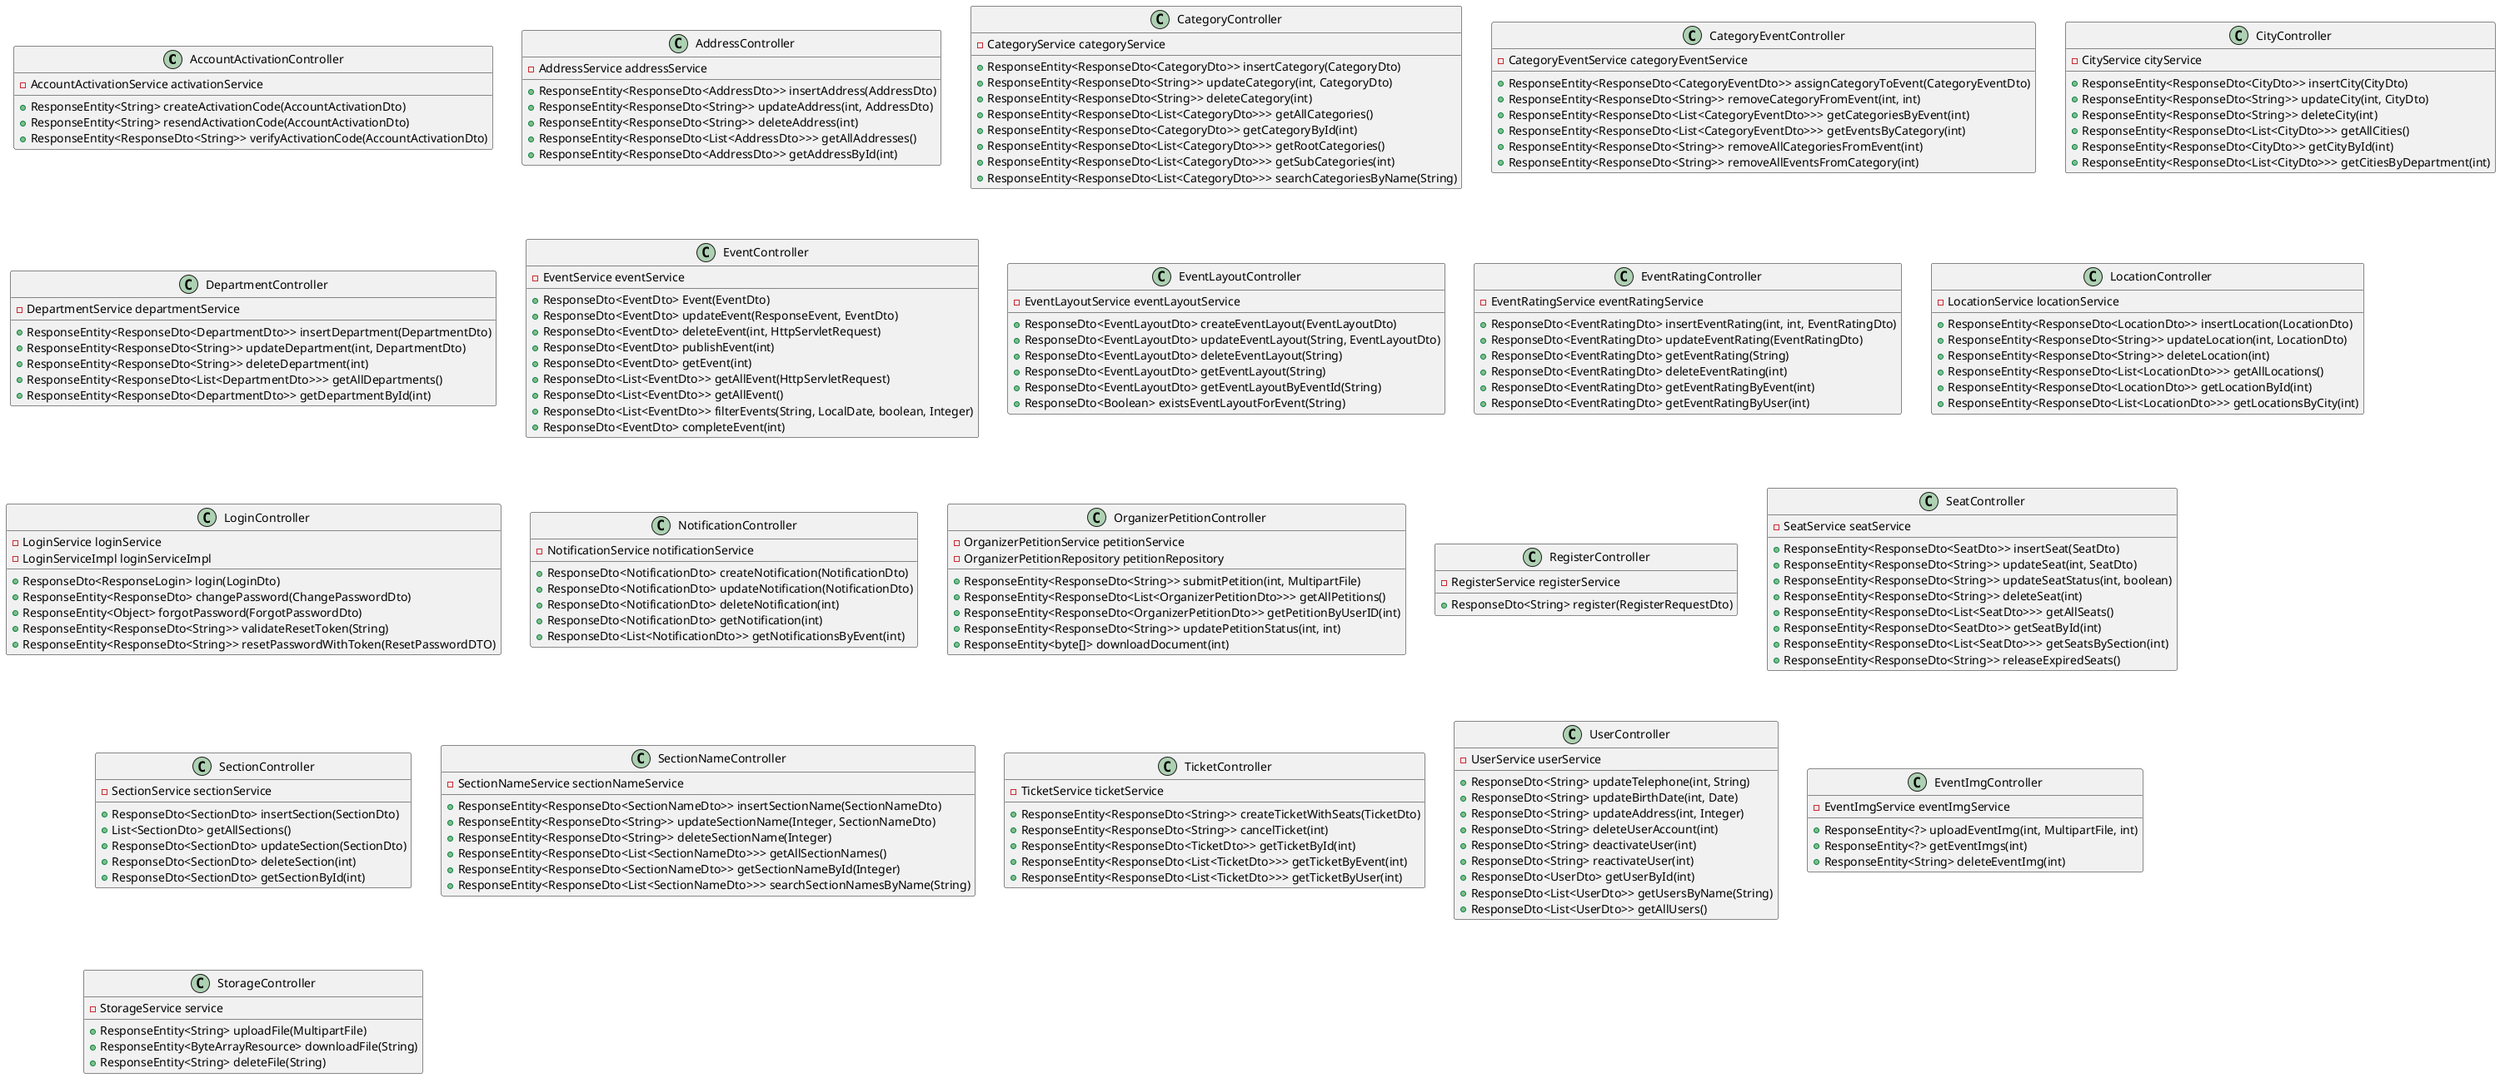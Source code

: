 @startuml Complete Controller Class Diagram

class AccountActivationController {
    - AccountActivationService activationService
    + ResponseEntity<String> createActivationCode(AccountActivationDto)
    + ResponseEntity<String> resendActivationCode(AccountActivationDto)
    + ResponseEntity<ResponseDto<String>> verifyActivationCode(AccountActivationDto)
}

class AddressController {
    - AddressService addressService
    + ResponseEntity<ResponseDto<AddressDto>> insertAddress(AddressDto)
    + ResponseEntity<ResponseDto<String>> updateAddress(int, AddressDto)
    + ResponseEntity<ResponseDto<String>> deleteAddress(int)
    + ResponseEntity<ResponseDto<List<AddressDto>>> getAllAddresses()
    + ResponseEntity<ResponseDto<AddressDto>> getAddressById(int)
}

class CategoryController {
    - CategoryService categoryService
    + ResponseEntity<ResponseDto<CategoryDto>> insertCategory(CategoryDto)
    + ResponseEntity<ResponseDto<String>> updateCategory(int, CategoryDto)
    + ResponseEntity<ResponseDto<String>> deleteCategory(int)
    + ResponseEntity<ResponseDto<List<CategoryDto>>> getAllCategories()
    + ResponseEntity<ResponseDto<CategoryDto>> getCategoryById(int)
    + ResponseEntity<ResponseDto<List<CategoryDto>>> getRootCategories()
    + ResponseEntity<ResponseDto<List<CategoryDto>>> getSubCategories(int)
    + ResponseEntity<ResponseDto<List<CategoryDto>>> searchCategoriesByName(String)
}

class CategoryEventController {
    - CategoryEventService categoryEventService
    + ResponseEntity<ResponseDto<CategoryEventDto>> assignCategoryToEvent(CategoryEventDto)
    + ResponseEntity<ResponseDto<String>> removeCategoryFromEvent(int, int)
    + ResponseEntity<ResponseDto<List<CategoryEventDto>>> getCategoriesByEvent(int)
    + ResponseEntity<ResponseDto<List<CategoryEventDto>>> getEventsByCategory(int)
    + ResponseEntity<ResponseDto<String>> removeAllCategoriesFromEvent(int)
    + ResponseEntity<ResponseDto<String>> removeAllEventsFromCategory(int)
}

class CityController {
    - CityService cityService
    + ResponseEntity<ResponseDto<CityDto>> insertCity(CityDto)
    + ResponseEntity<ResponseDto<String>> updateCity(int, CityDto)
    + ResponseEntity<ResponseDto<String>> deleteCity(int)
    + ResponseEntity<ResponseDto<List<CityDto>>> getAllCities()
    + ResponseEntity<ResponseDto<CityDto>> getCityById(int)
    + ResponseEntity<ResponseDto<List<CityDto>>> getCitiesByDepartment(int)
}

class DepartmentController {
    - DepartmentService departmentService
    + ResponseEntity<ResponseDto<DepartmentDto>> insertDepartment(DepartmentDto)
    + ResponseEntity<ResponseDto<String>> updateDepartment(int, DepartmentDto)
    + ResponseEntity<ResponseDto<String>> deleteDepartment(int)
    + ResponseEntity<ResponseDto<List<DepartmentDto>>> getAllDepartments()
    + ResponseEntity<ResponseDto<DepartmentDto>> getDepartmentById(int)
}

class EventController {
    - EventService eventService
    + ResponseDto<EventDto> Event(EventDto)
    + ResponseDto<EventDto> updateEvent(ResponseEvent, EventDto)
    + ResponseDto<EventDto> deleteEvent(int, HttpServletRequest)
    + ResponseDto<EventDto> publishEvent(int)
    + ResponseDto<EventDto> getEvent(int)
    + ResponseDto<List<EventDto>> getAllEvent(HttpServletRequest)
    + ResponseDto<List<EventDto>> getAllEvent()
    + ResponseDto<List<EventDto>> filterEvents(String, LocalDate, boolean, Integer)
    + ResponseDto<EventDto> completeEvent(int)
}

class EventLayoutController {
    - EventLayoutService eventLayoutService
    + ResponseDto<EventLayoutDto> createEventLayout(EventLayoutDto)
    + ResponseDto<EventLayoutDto> updateEventLayout(String, EventLayoutDto)
    + ResponseDto<EventLayoutDto> deleteEventLayout(String)
    + ResponseDto<EventLayoutDto> getEventLayout(String)
    + ResponseDto<EventLayoutDto> getEventLayoutByEventId(String)
    + ResponseDto<Boolean> existsEventLayoutForEvent(String)
}

class EventRatingController {
    - EventRatingService eventRatingService
    + ResponseDto<EventRatingDto> insertEventRating(int, int, EventRatingDto)
    + ResponseDto<EventRatingDto> updateEventRating(EventRatingDto)
    + ResponseDto<EventRatingDto> getEventRating(String)
    + ResponseDto<EventRatingDto> deleteEventRating(int)
    + ResponseDto<EventRatingDto> getEventRatingByEvent(int)
    + ResponseDto<EventRatingDto> getEventRatingByUser(int)
}

class LocationController {
    - LocationService locationService
    + ResponseEntity<ResponseDto<LocationDto>> insertLocation(LocationDto)
    + ResponseEntity<ResponseDto<String>> updateLocation(int, LocationDto)
    + ResponseEntity<ResponseDto<String>> deleteLocation(int)
    + ResponseEntity<ResponseDto<List<LocationDto>>> getAllLocations()
    + ResponseEntity<ResponseDto<LocationDto>> getLocationById(int)
    + ResponseEntity<ResponseDto<List<LocationDto>>> getLocationsByCity(int)
}

class LoginController {
    - LoginService loginService
    - LoginServiceImpl loginServiceImpl
    + ResponseDto<ResponseLogin> login(LoginDto)
    + ResponseEntity<ResponseDto> changePassword(ChangePasswordDto)
    + ResponseEntity<Object> forgotPassword(ForgotPasswordDto)
    + ResponseEntity<ResponseDto<String>> validateResetToken(String)
    + ResponseEntity<ResponseDto<String>> resetPasswordWithToken(ResetPasswordDTO)
}

class NotificationController {
    - NotificationService notificationService
    + ResponseDto<NotificationDto> createNotification(NotificationDto)
    + ResponseDto<NotificationDto> updateNotification(NotificationDto)
    + ResponseDto<NotificationDto> deleteNotification(int)
    + ResponseDto<NotificationDto> getNotification(int)
    + ResponseDto<List<NotificationDto>> getNotificationsByEvent(int)
}

class OrganizerPetitionController {
    - OrganizerPetitionService petitionService
    - OrganizerPetitionRepository petitionRepository
    + ResponseEntity<ResponseDto<String>> submitPetition(int, MultipartFile)
    + ResponseEntity<ResponseDto<List<OrganizerPetitionDto>>> getAllPetitions()
    + ResponseEntity<ResponseDto<OrganizerPetitionDto>> getPetitionByUserID(int)
    + ResponseEntity<ResponseDto<String>> updatePetitionStatus(int, int)
    + ResponseEntity<byte[]> downloadDocument(int)
}

class RegisterController {
    - RegisterService registerService
    + ResponseDto<String> register(RegisterRequestDto)
}

class SeatController {
    - SeatService seatService
    + ResponseEntity<ResponseDto<SeatDto>> insertSeat(SeatDto)
    + ResponseEntity<ResponseDto<String>> updateSeat(int, SeatDto)
    + ResponseEntity<ResponseDto<String>> updateSeatStatus(int, boolean)
    + ResponseEntity<ResponseDto<String>> deleteSeat(int)
    + ResponseEntity<ResponseDto<List<SeatDto>>> getAllSeats()
    + ResponseEntity<ResponseDto<SeatDto>> getSeatById(int)
    + ResponseEntity<ResponseDto<List<SeatDto>>> getSeatsBySection(int)
    + ResponseEntity<ResponseDto<String>> releaseExpiredSeats()
}

class SectionController {
    - SectionService sectionService
    + ResponseDto<SectionDto> insertSection(SectionDto)
    + List<SectionDto> getAllSections()
    + ResponseDto<SectionDto> updateSection(SectionDto)
    + ResponseDto<SectionDto> deleteSection(int)
    + ResponseDto<SectionDto> getSectionById(int)
}

class SectionNameController {
    - SectionNameService sectionNameService
    + ResponseEntity<ResponseDto<SectionNameDto>> insertSectionName(SectionNameDto)
    + ResponseEntity<ResponseDto<String>> updateSectionName(Integer, SectionNameDto)
    + ResponseEntity<ResponseDto<String>> deleteSectionName(Integer)
    + ResponseEntity<ResponseDto<List<SectionNameDto>>> getAllSectionNames()
    + ResponseEntity<ResponseDto<SectionNameDto>> getSectionNameById(Integer)
    + ResponseEntity<ResponseDto<List<SectionNameDto>>> searchSectionNamesByName(String)
}

class TicketController {
    - TicketService ticketService
    + ResponseEntity<ResponseDto<String>> createTicketWithSeats(TicketDto)
    + ResponseEntity<ResponseDto<String>> cancelTicket(int)
    + ResponseEntity<ResponseDto<TicketDto>> getTicketById(int)
    + ResponseEntity<ResponseDto<List<TicketDto>>> getTicketByEvent(int)
    + ResponseEntity<ResponseDto<List<TicketDto>>> getTicketByUser(int)
}

class UserController {
    - UserService userService
    + ResponseDto<String> updateTelephone(int, String)
    + ResponseDto<String> updateBirthDate(int, Date)
    + ResponseDto<String> updateAddress(int, Integer)
    + ResponseDto<String> deleteUserAccount(int)
    + ResponseDto<String> deactivateUser(int)
    + ResponseDto<String> reactivateUser(int)
    + ResponseDto<UserDto> getUserById(int)
    + ResponseDto<List<UserDto>> getUsersByName(String)
    + ResponseDto<List<UserDto>> getAllUsers()
}

class EventImgController {
    - EventImgService eventImgService
    + ResponseEntity<?> uploadEventImg(int, MultipartFile, int)
    + ResponseEntity<?> getEventImgs(int)
    + ResponseEntity<String> deleteEventImg(int)
}

class StorageController {
    - StorageService service
    + ResponseEntity<String> uploadFile(MultipartFile)
    + ResponseEntity<ByteArrayResource> downloadFile(String)
    + ResponseEntity<String> deleteFile(String)
}

@enduml